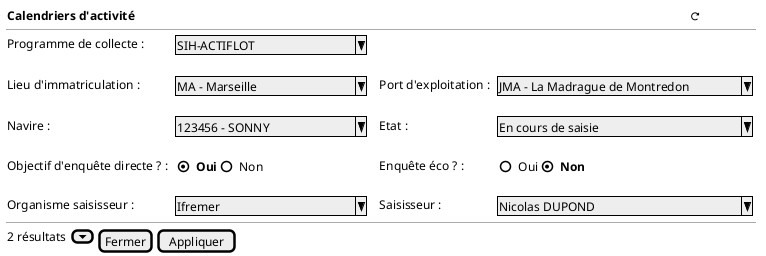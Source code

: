 @startsalt
{

  {<b>Calendriers d'activité                                                                                                                                                                                  <&reload>}
   --

    {
        Programme de collecte : | . | ^ SIH-ACTIFLOT         ^
        .
        Lieu d'immatriculation : | . | ^ MA - Marseille       ^ | . | . | Port d'exploitation : | . | ^JMA - La Madrague de Montredon^
        .
        Navire : | . | ^ 123456 - SONNY       ^ | . | . | Etat : | . | ^En cours de saisie            ^
        .
        Objectif d'enquête directe ? :   | . |{ (X) <b>Oui | () Non}|  . | . | Enquête éco ? :   | . | { () Oui | (X) <b>Non}
        .
        Organisme saisisseur :   | . |^ Ifremer              ^ |  . | . | Saisisseur :   | . | ^ Nicolas DUPOND               ^

    }

  --
  {2 résultats  {}[<&caret-bottom>] | [Fermer] | [Appliquer]}}
}
@endsalt
